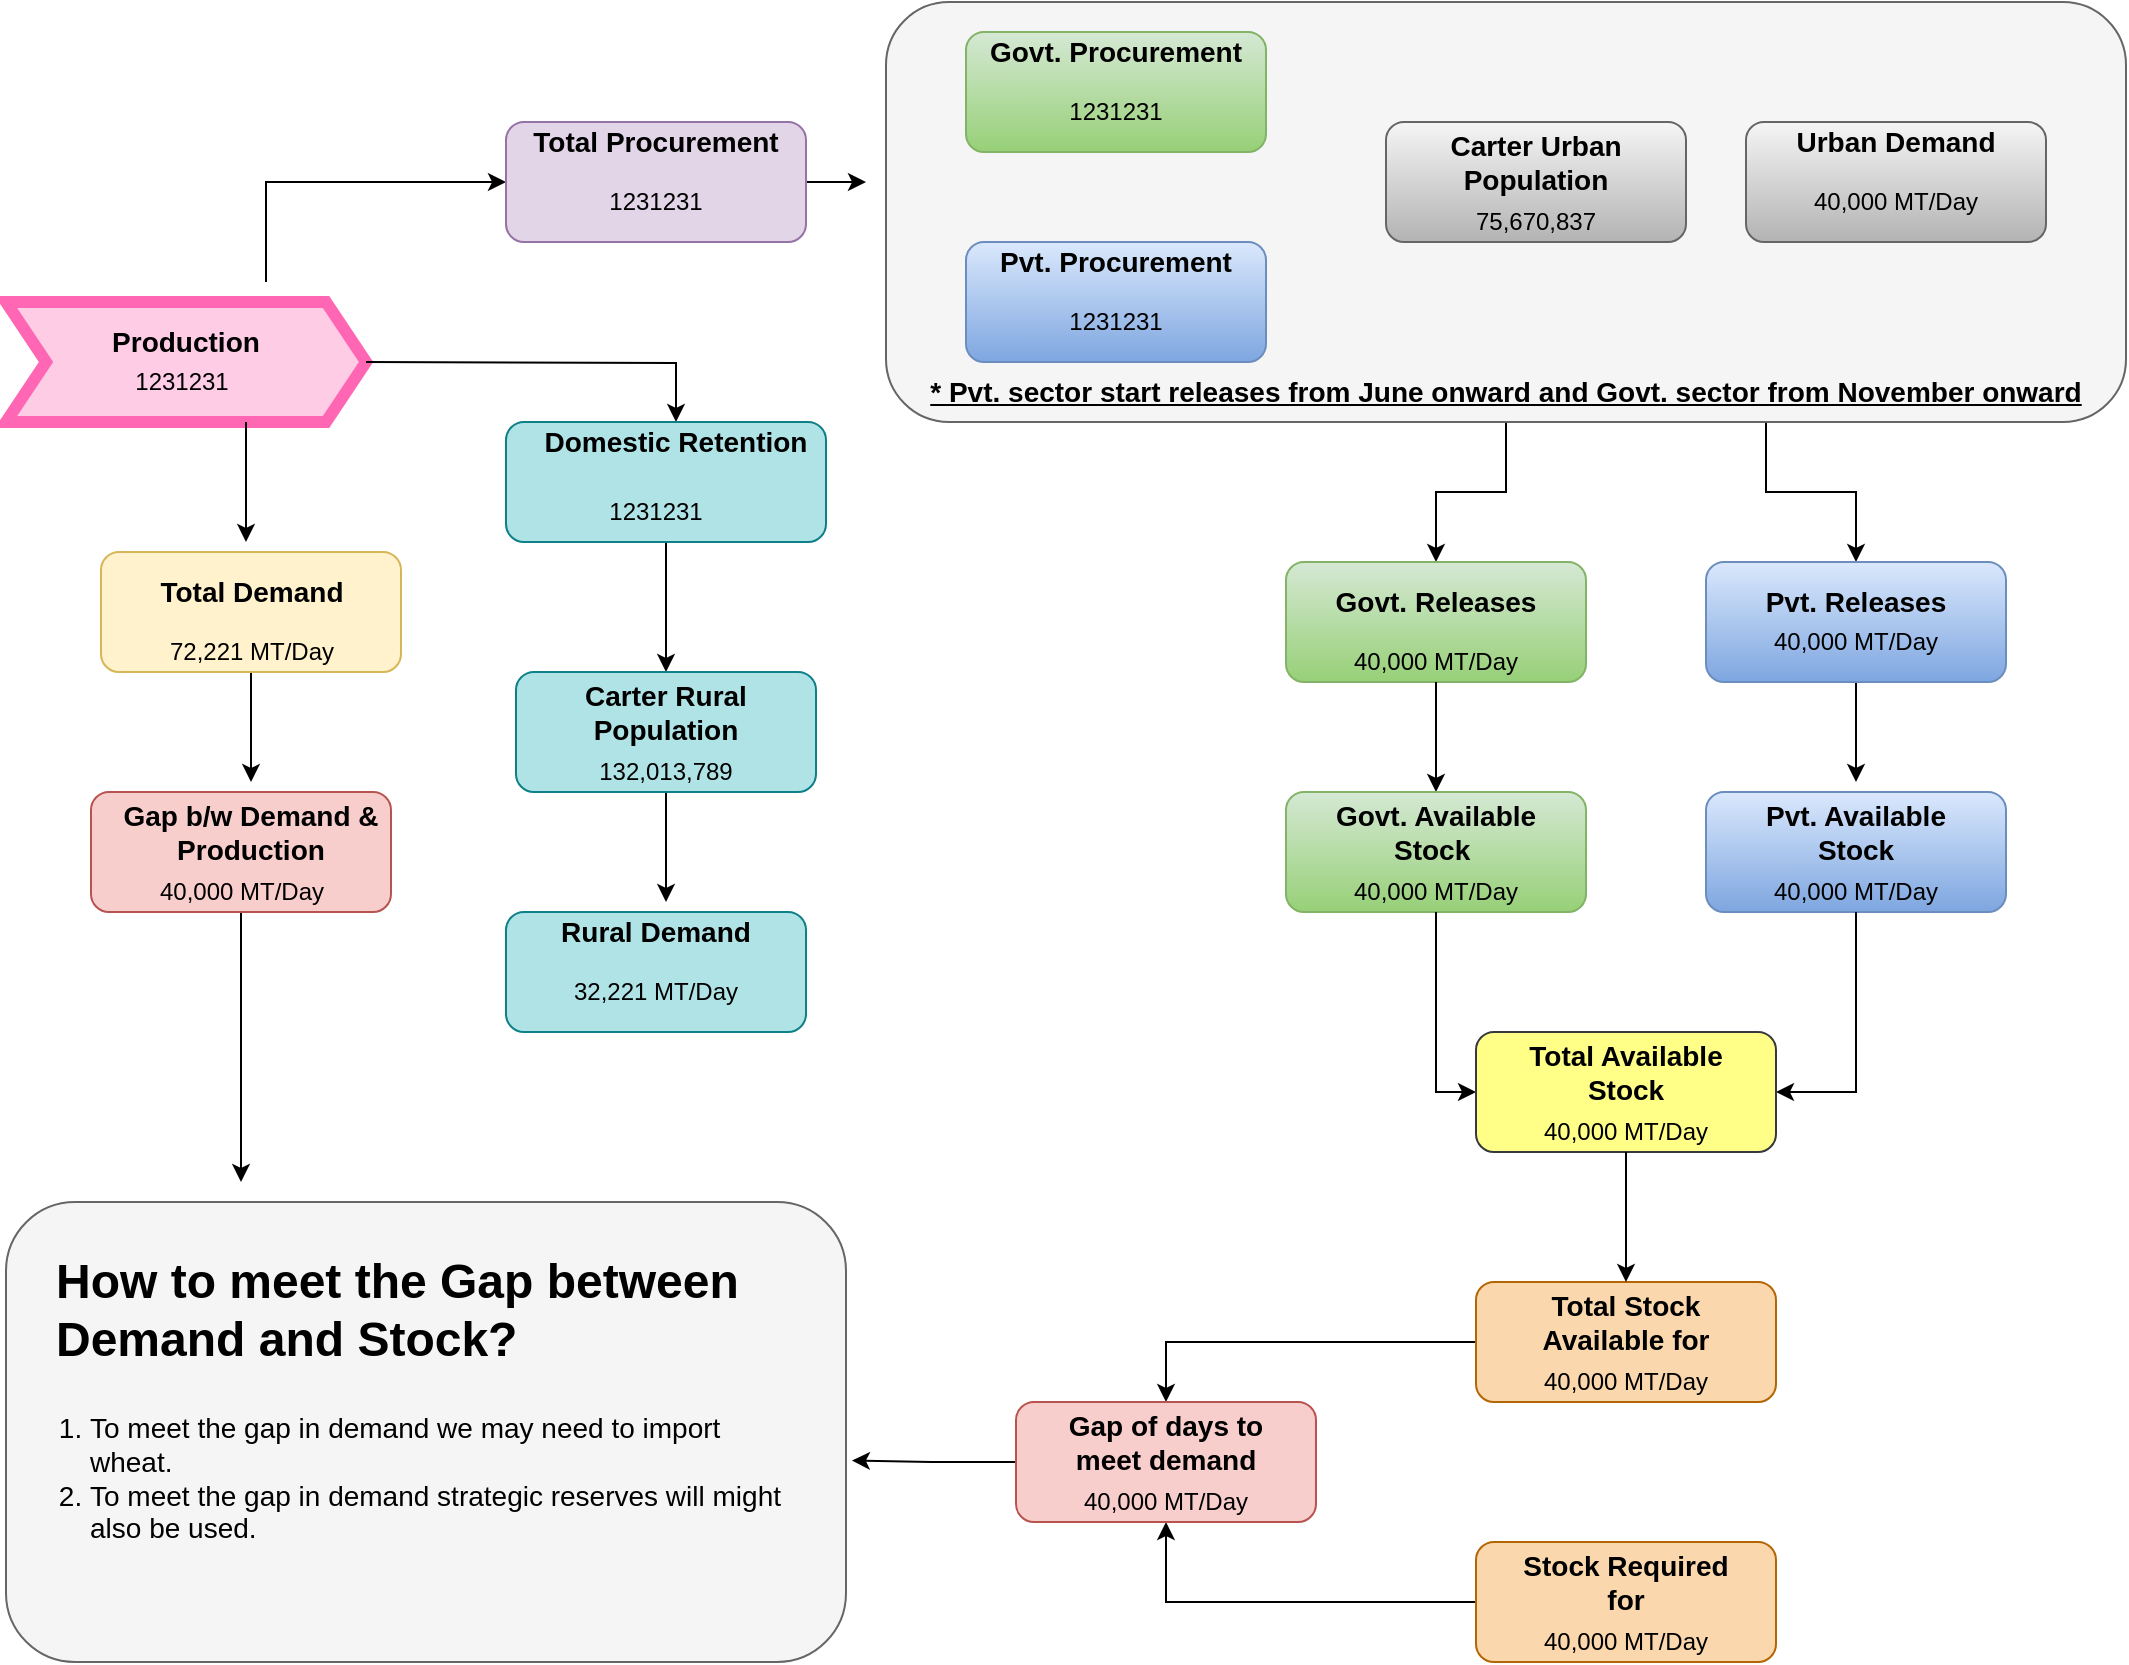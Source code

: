 <mxfile version="14.9.9" type="github">
  <diagram id="b6Vq1hrEZ4uJ4dG0rjz3" name="Page-1">
    <mxGraphModel dx="1245" dy="702" grid="1" gridSize="10" guides="1" tooltips="1" connect="1" arrows="1" fold="1" page="1" pageScale="1" pageWidth="1100" pageHeight="850" math="0" shadow="0">
      <root>
        <mxCell id="0" />
        <mxCell id="1" parent="0" />
        <mxCell id="04IrrymB_MpXUd42GjIW-97" value="" style="shape=step;perimeter=stepPerimeter;whiteSpace=wrap;html=1;fixedSize=1;strokeColor=#FF66B3;strokeWidth=6;fillColor=#FFCCE6;" vertex="1" parent="1">
          <mxGeometry x="10" y="150" width="180" height="60" as="geometry" />
        </mxCell>
        <mxCell id="04IrrymB_MpXUd42GjIW-82" style="edgeStyle=orthogonalEdgeStyle;rounded=0;orthogonalLoop=1;jettySize=auto;html=1;entryX=0.5;entryY=0;entryDx=0;entryDy=0;" edge="1" parent="1" source="04IrrymB_MpXUd42GjIW-32" target="04IrrymB_MpXUd42GjIW-36">
          <mxGeometry relative="1" as="geometry" />
        </mxCell>
        <mxCell id="04IrrymB_MpXUd42GjIW-83" style="edgeStyle=orthogonalEdgeStyle;rounded=0;orthogonalLoop=1;jettySize=auto;html=1;" edge="1" parent="1" source="04IrrymB_MpXUd42GjIW-32" target="04IrrymB_MpXUd42GjIW-33">
          <mxGeometry relative="1" as="geometry">
            <Array as="points">
              <mxPoint x="890" y="245" />
              <mxPoint x="935" y="245" />
            </Array>
          </mxGeometry>
        </mxCell>
        <mxCell id="04IrrymB_MpXUd42GjIW-32" value="" style="rounded=1;whiteSpace=wrap;html=1;fillColor=#f5f5f5;strokeColor=#666666;fontColor=#333333;" vertex="1" parent="1">
          <mxGeometry x="450" width="620" height="210" as="geometry" />
        </mxCell>
        <mxCell id="04IrrymB_MpXUd42GjIW-71" style="edgeStyle=orthogonalEdgeStyle;rounded=0;orthogonalLoop=1;jettySize=auto;html=1;" edge="1" parent="1">
          <mxGeometry relative="1" as="geometry">
            <mxPoint x="130" y="270" as="targetPoint" />
            <mxPoint x="130" y="210" as="sourcePoint" />
          </mxGeometry>
        </mxCell>
        <mxCell id="04IrrymB_MpXUd42GjIW-77" style="edgeStyle=orthogonalEdgeStyle;rounded=0;orthogonalLoop=1;jettySize=auto;html=1;entryX=0.5;entryY=0;entryDx=0;entryDy=0;" edge="1" parent="1" target="04IrrymB_MpXUd42GjIW-10">
          <mxGeometry relative="1" as="geometry">
            <mxPoint x="190" y="180" as="sourcePoint" />
          </mxGeometry>
        </mxCell>
        <mxCell id="04IrrymB_MpXUd42GjIW-76" style="edgeStyle=orthogonalEdgeStyle;rounded=0;orthogonalLoop=1;jettySize=auto;html=1;entryX=0;entryY=0.5;entryDx=0;entryDy=0;" edge="1" parent="1" target="04IrrymB_MpXUd42GjIW-6">
          <mxGeometry relative="1" as="geometry">
            <mxPoint x="140" y="140" as="sourcePoint" />
            <Array as="points">
              <mxPoint x="140" y="90" />
            </Array>
          </mxGeometry>
        </mxCell>
        <mxCell id="04IrrymB_MpXUd42GjIW-4" value="&lt;font style=&quot;font-size: 14px&quot;&gt;&lt;b&gt;Production&lt;/b&gt;&lt;/font&gt;" style="text;html=1;strokeColor=none;fillColor=none;align=center;verticalAlign=middle;whiteSpace=wrap;rounded=0;" vertex="1" parent="1">
          <mxGeometry x="40" y="160" width="120" height="20" as="geometry" />
        </mxCell>
        <mxCell id="04IrrymB_MpXUd42GjIW-5" value="1231231" style="text;html=1;strokeColor=none;fillColor=none;align=center;verticalAlign=middle;whiteSpace=wrap;rounded=0;" vertex="1" parent="1">
          <mxGeometry x="77.5" y="185" width="40" height="10" as="geometry" />
        </mxCell>
        <mxCell id="04IrrymB_MpXUd42GjIW-79" style="edgeStyle=orthogonalEdgeStyle;rounded=0;orthogonalLoop=1;jettySize=auto;html=1;" edge="1" parent="1" source="04IrrymB_MpXUd42GjIW-6">
          <mxGeometry relative="1" as="geometry">
            <mxPoint x="440" y="90" as="targetPoint" />
          </mxGeometry>
        </mxCell>
        <mxCell id="04IrrymB_MpXUd42GjIW-6" value="" style="rounded=1;whiteSpace=wrap;html=1;fillColor=#e1d5e7;strokeColor=#9673a6;" vertex="1" parent="1">
          <mxGeometry x="260" y="60" width="150" height="60" as="geometry" />
        </mxCell>
        <mxCell id="04IrrymB_MpXUd42GjIW-7" value="&lt;font style=&quot;font-size: 14px&quot;&gt;&lt;b&gt;Total&amp;nbsp;&lt;/b&gt;&lt;/font&gt;&lt;span style=&quot;font-size: 14px&quot;&gt;&lt;b&gt;Procurement&lt;/b&gt;&lt;/span&gt;" style="text;html=1;strokeColor=none;fillColor=none;align=center;verticalAlign=middle;whiteSpace=wrap;rounded=0;" vertex="1" parent="1">
          <mxGeometry x="275" y="65" width="120" height="10" as="geometry" />
        </mxCell>
        <mxCell id="04IrrymB_MpXUd42GjIW-8" value="1231231" style="text;html=1;strokeColor=none;fillColor=none;align=center;verticalAlign=middle;whiteSpace=wrap;rounded=0;" vertex="1" parent="1">
          <mxGeometry x="315" y="90" width="40" height="20" as="geometry" />
        </mxCell>
        <mxCell id="04IrrymB_MpXUd42GjIW-74" style="edgeStyle=orthogonalEdgeStyle;rounded=0;orthogonalLoop=1;jettySize=auto;html=1;entryX=0.5;entryY=0;entryDx=0;entryDy=0;" edge="1" parent="1" source="04IrrymB_MpXUd42GjIW-9" target="04IrrymB_MpXUd42GjIW-29">
          <mxGeometry relative="1" as="geometry" />
        </mxCell>
        <mxCell id="04IrrymB_MpXUd42GjIW-9" value="" style="rounded=1;whiteSpace=wrap;html=1;fillColor=#b0e3e6;strokeColor=#0e8088;" vertex="1" parent="1">
          <mxGeometry x="260" y="210" width="160" height="60" as="geometry" />
        </mxCell>
        <mxCell id="04IrrymB_MpXUd42GjIW-10" value="&lt;font style=&quot;font-size: 14px&quot;&gt;&lt;b&gt;Domestic Retention&lt;/b&gt;&lt;/font&gt;" style="text;html=1;strokeColor=none;fillColor=none;align=center;verticalAlign=middle;whiteSpace=wrap;rounded=0;" vertex="1" parent="1">
          <mxGeometry x="275" y="210" width="140" height="20" as="geometry" />
        </mxCell>
        <mxCell id="04IrrymB_MpXUd42GjIW-11" value="1231231" style="text;html=1;strokeColor=none;fillColor=none;align=center;verticalAlign=middle;whiteSpace=wrap;rounded=0;" vertex="1" parent="1">
          <mxGeometry x="315" y="250" width="40" height="10" as="geometry" />
        </mxCell>
        <mxCell id="04IrrymB_MpXUd42GjIW-13" value="" style="rounded=1;whiteSpace=wrap;html=1;gradientColor=#97d077;fillColor=#d5e8d4;strokeColor=#82b366;" vertex="1" parent="1">
          <mxGeometry x="490" y="15" width="150" height="60" as="geometry" />
        </mxCell>
        <mxCell id="04IrrymB_MpXUd42GjIW-14" value="&lt;font style=&quot;font-size: 14px&quot;&gt;&lt;b&gt;Govt.&amp;nbsp;&lt;/b&gt;&lt;/font&gt;&lt;span style=&quot;font-size: 14px&quot;&gt;&lt;b&gt;Procurement&lt;/b&gt;&lt;/span&gt;" style="text;html=1;strokeColor=none;fillColor=none;align=center;verticalAlign=middle;whiteSpace=wrap;rounded=0;" vertex="1" parent="1">
          <mxGeometry x="505" y="20" width="120" height="10" as="geometry" />
        </mxCell>
        <mxCell id="04IrrymB_MpXUd42GjIW-15" value="1231231" style="text;html=1;strokeColor=none;fillColor=none;align=center;verticalAlign=middle;whiteSpace=wrap;rounded=0;" vertex="1" parent="1">
          <mxGeometry x="545" y="45" width="40" height="20" as="geometry" />
        </mxCell>
        <mxCell id="04IrrymB_MpXUd42GjIW-16" value="" style="rounded=1;whiteSpace=wrap;html=1;gradientColor=#7ea6e0;fillColor=#dae8fc;strokeColor=#6c8ebf;" vertex="1" parent="1">
          <mxGeometry x="490" y="120" width="150" height="60" as="geometry" />
        </mxCell>
        <mxCell id="04IrrymB_MpXUd42GjIW-17" value="&lt;font style=&quot;font-size: 14px&quot;&gt;&lt;b&gt;Pvt.&amp;nbsp;&lt;/b&gt;&lt;/font&gt;&lt;span style=&quot;font-size: 14px&quot;&gt;&lt;b&gt;Procurement&lt;/b&gt;&lt;/span&gt;" style="text;html=1;strokeColor=none;fillColor=none;align=center;verticalAlign=middle;whiteSpace=wrap;rounded=0;" vertex="1" parent="1">
          <mxGeometry x="505" y="125" width="120" height="10" as="geometry" />
        </mxCell>
        <mxCell id="04IrrymB_MpXUd42GjIW-18" value="1231231" style="text;html=1;strokeColor=none;fillColor=none;align=center;verticalAlign=middle;whiteSpace=wrap;rounded=0;" vertex="1" parent="1">
          <mxGeometry x="545" y="150" width="40" height="20" as="geometry" />
        </mxCell>
        <mxCell id="04IrrymB_MpXUd42GjIW-20" value="" style="rounded=1;whiteSpace=wrap;html=1;gradientColor=#b3b3b3;fillColor=#f5f5f5;strokeColor=#666666;" vertex="1" parent="1">
          <mxGeometry x="700" y="60" width="150" height="60" as="geometry" />
        </mxCell>
        <mxCell id="04IrrymB_MpXUd42GjIW-21" value="&lt;span style=&quot;font-size: 14px&quot;&gt;&lt;b&gt;Carter Urban Population&lt;/b&gt;&lt;/span&gt;" style="text;html=1;strokeColor=none;fillColor=none;align=center;verticalAlign=middle;whiteSpace=wrap;rounded=0;" vertex="1" parent="1">
          <mxGeometry x="715" y="75" width="120" height="10" as="geometry" />
        </mxCell>
        <mxCell id="04IrrymB_MpXUd42GjIW-22" value="75,670,837" style="text;html=1;strokeColor=none;fillColor=none;align=center;verticalAlign=middle;whiteSpace=wrap;rounded=0;" vertex="1" parent="1">
          <mxGeometry x="755" y="100" width="40" height="20" as="geometry" />
        </mxCell>
        <mxCell id="04IrrymB_MpXUd42GjIW-23" value="" style="rounded=1;whiteSpace=wrap;html=1;gradientColor=#b3b3b3;fillColor=#f5f5f5;strokeColor=#666666;" vertex="1" parent="1">
          <mxGeometry x="880" y="60" width="150" height="60" as="geometry" />
        </mxCell>
        <mxCell id="04IrrymB_MpXUd42GjIW-24" value="&lt;span style=&quot;font-size: 14px&quot;&gt;&lt;b&gt;Urban Demand&lt;/b&gt;&lt;/span&gt;" style="text;html=1;strokeColor=none;fillColor=none;align=center;verticalAlign=middle;whiteSpace=wrap;rounded=0;" vertex="1" parent="1">
          <mxGeometry x="895" y="65" width="120" height="10" as="geometry" />
        </mxCell>
        <mxCell id="04IrrymB_MpXUd42GjIW-25" value="40,000 MT/Day" style="text;html=1;strokeColor=none;fillColor=none;align=center;verticalAlign=middle;whiteSpace=wrap;rounded=0;" vertex="1" parent="1">
          <mxGeometry x="900" y="90" width="110" height="20" as="geometry" />
        </mxCell>
        <mxCell id="04IrrymB_MpXUd42GjIW-26" value="" style="rounded=1;whiteSpace=wrap;html=1;fillColor=#b0e3e6;strokeColor=#0e8088;" vertex="1" parent="1">
          <mxGeometry x="260" y="455" width="150" height="60" as="geometry" />
        </mxCell>
        <mxCell id="04IrrymB_MpXUd42GjIW-27" value="&lt;span style=&quot;font-size: 14px&quot;&gt;&lt;b&gt;Rural Demand&lt;/b&gt;&lt;/span&gt;" style="text;html=1;strokeColor=none;fillColor=none;align=center;verticalAlign=middle;whiteSpace=wrap;rounded=0;" vertex="1" parent="1">
          <mxGeometry x="275" y="460" width="120" height="10" as="geometry" />
        </mxCell>
        <mxCell id="04IrrymB_MpXUd42GjIW-28" value="32,221 MT/Day" style="text;html=1;strokeColor=none;fillColor=none;align=center;verticalAlign=middle;whiteSpace=wrap;rounded=0;" vertex="1" parent="1">
          <mxGeometry x="280" y="485" width="110" height="20" as="geometry" />
        </mxCell>
        <mxCell id="04IrrymB_MpXUd42GjIW-75" style="edgeStyle=orthogonalEdgeStyle;rounded=0;orthogonalLoop=1;jettySize=auto;html=1;" edge="1" parent="1" source="04IrrymB_MpXUd42GjIW-29">
          <mxGeometry relative="1" as="geometry">
            <mxPoint x="340" y="450" as="targetPoint" />
          </mxGeometry>
        </mxCell>
        <mxCell id="04IrrymB_MpXUd42GjIW-29" value="" style="rounded=1;whiteSpace=wrap;html=1;fillColor=#b0e3e6;strokeColor=#0e8088;" vertex="1" parent="1">
          <mxGeometry x="265" y="335" width="150" height="60" as="geometry" />
        </mxCell>
        <mxCell id="04IrrymB_MpXUd42GjIW-30" value="&lt;span style=&quot;font-size: 14px&quot;&gt;&lt;b&gt;Carter Rural Population&lt;/b&gt;&lt;/span&gt;" style="text;html=1;strokeColor=none;fillColor=none;align=center;verticalAlign=middle;whiteSpace=wrap;rounded=0;" vertex="1" parent="1">
          <mxGeometry x="280" y="350" width="120" height="10" as="geometry" />
        </mxCell>
        <mxCell id="04IrrymB_MpXUd42GjIW-31" value="132,013,789" style="text;html=1;strokeColor=none;fillColor=none;align=center;verticalAlign=middle;whiteSpace=wrap;rounded=0;" vertex="1" parent="1">
          <mxGeometry x="285" y="375" width="110" height="20" as="geometry" />
        </mxCell>
        <mxCell id="04IrrymB_MpXUd42GjIW-86" style="edgeStyle=orthogonalEdgeStyle;rounded=0;orthogonalLoop=1;jettySize=auto;html=1;" edge="1" parent="1" source="04IrrymB_MpXUd42GjIW-33">
          <mxGeometry relative="1" as="geometry">
            <mxPoint x="935" y="390" as="targetPoint" />
          </mxGeometry>
        </mxCell>
        <mxCell id="04IrrymB_MpXUd42GjIW-33" value="" style="rounded=1;whiteSpace=wrap;html=1;gradientColor=#7ea6e0;fillColor=#dae8fc;strokeColor=#6c8ebf;" vertex="1" parent="1">
          <mxGeometry x="860" y="280" width="150" height="60" as="geometry" />
        </mxCell>
        <mxCell id="04IrrymB_MpXUd42GjIW-34" value="&lt;span style=&quot;font-size: 14px&quot;&gt;&lt;b&gt;Pvt. Releases&lt;/b&gt;&lt;/span&gt;" style="text;html=1;strokeColor=none;fillColor=none;align=center;verticalAlign=middle;whiteSpace=wrap;rounded=0;" vertex="1" parent="1">
          <mxGeometry x="875" y="295" width="120" height="10" as="geometry" />
        </mxCell>
        <mxCell id="04IrrymB_MpXUd42GjIW-35" value="40,000 MT/Day" style="text;html=1;strokeColor=none;fillColor=none;align=center;verticalAlign=middle;whiteSpace=wrap;rounded=0;" vertex="1" parent="1">
          <mxGeometry x="880" y="310" width="110" height="20" as="geometry" />
        </mxCell>
        <mxCell id="04IrrymB_MpXUd42GjIW-36" value="" style="rounded=1;whiteSpace=wrap;html=1;gradientColor=#97d077;fillColor=#d5e8d4;strokeColor=#82b366;" vertex="1" parent="1">
          <mxGeometry x="650" y="280" width="150" height="60" as="geometry" />
        </mxCell>
        <mxCell id="04IrrymB_MpXUd42GjIW-37" value="&lt;span style=&quot;font-size: 14px&quot;&gt;&lt;b&gt;Govt. Releases&lt;/b&gt;&lt;/span&gt;" style="text;html=1;strokeColor=none;fillColor=none;align=center;verticalAlign=middle;whiteSpace=wrap;rounded=0;" vertex="1" parent="1">
          <mxGeometry x="665" y="295" width="120" height="10" as="geometry" />
        </mxCell>
        <mxCell id="04IrrymB_MpXUd42GjIW-84" style="edgeStyle=orthogonalEdgeStyle;rounded=0;orthogonalLoop=1;jettySize=auto;html=1;entryX=0.5;entryY=0;entryDx=0;entryDy=0;" edge="1" parent="1" source="04IrrymB_MpXUd42GjIW-38" target="04IrrymB_MpXUd42GjIW-42">
          <mxGeometry relative="1" as="geometry" />
        </mxCell>
        <mxCell id="04IrrymB_MpXUd42GjIW-38" value="40,000 MT/Day" style="text;html=1;strokeColor=none;fillColor=none;align=center;verticalAlign=middle;whiteSpace=wrap;rounded=0;" vertex="1" parent="1">
          <mxGeometry x="670" y="320" width="110" height="20" as="geometry" />
        </mxCell>
        <mxCell id="04IrrymB_MpXUd42GjIW-39" value="" style="rounded=1;whiteSpace=wrap;html=1;gradientColor=#7ea6e0;fillColor=#dae8fc;strokeColor=#6c8ebf;" vertex="1" parent="1">
          <mxGeometry x="860" y="395" width="150" height="60" as="geometry" />
        </mxCell>
        <mxCell id="04IrrymB_MpXUd42GjIW-40" value="&lt;span style=&quot;font-size: 14px&quot;&gt;&lt;b&gt;Pvt. Available Stock&lt;/b&gt;&lt;/span&gt;" style="text;html=1;strokeColor=none;fillColor=none;align=center;verticalAlign=middle;whiteSpace=wrap;rounded=0;" vertex="1" parent="1">
          <mxGeometry x="875" y="410" width="120" height="10" as="geometry" />
        </mxCell>
        <mxCell id="04IrrymB_MpXUd42GjIW-90" style="edgeStyle=orthogonalEdgeStyle;rounded=0;orthogonalLoop=1;jettySize=auto;html=1;entryX=1;entryY=0.5;entryDx=0;entryDy=0;" edge="1" parent="1" source="04IrrymB_MpXUd42GjIW-41" target="04IrrymB_MpXUd42GjIW-61">
          <mxGeometry relative="1" as="geometry" />
        </mxCell>
        <mxCell id="04IrrymB_MpXUd42GjIW-41" value="40,000 MT/Day" style="text;html=1;strokeColor=none;fillColor=none;align=center;verticalAlign=middle;whiteSpace=wrap;rounded=0;" vertex="1" parent="1">
          <mxGeometry x="880" y="435" width="110" height="20" as="geometry" />
        </mxCell>
        <mxCell id="04IrrymB_MpXUd42GjIW-42" value="" style="rounded=1;whiteSpace=wrap;html=1;gradientColor=#97d077;fillColor=#d5e8d4;strokeColor=#82b366;" vertex="1" parent="1">
          <mxGeometry x="650" y="395" width="150" height="60" as="geometry" />
        </mxCell>
        <mxCell id="04IrrymB_MpXUd42GjIW-43" value="&lt;span style=&quot;font-size: 14px&quot;&gt;&lt;b&gt;Govt. Available Stock&amp;nbsp;&lt;/b&gt;&lt;/span&gt;" style="text;html=1;strokeColor=none;fillColor=none;align=center;verticalAlign=middle;whiteSpace=wrap;rounded=0;" vertex="1" parent="1">
          <mxGeometry x="665" y="410" width="120" height="10" as="geometry" />
        </mxCell>
        <mxCell id="04IrrymB_MpXUd42GjIW-89" style="edgeStyle=orthogonalEdgeStyle;rounded=0;orthogonalLoop=1;jettySize=auto;html=1;entryX=0;entryY=0.5;entryDx=0;entryDy=0;" edge="1" parent="1" source="04IrrymB_MpXUd42GjIW-44" target="04IrrymB_MpXUd42GjIW-61">
          <mxGeometry relative="1" as="geometry" />
        </mxCell>
        <mxCell id="04IrrymB_MpXUd42GjIW-44" value="40,000 MT/Day" style="text;html=1;strokeColor=none;fillColor=none;align=center;verticalAlign=middle;whiteSpace=wrap;rounded=0;" vertex="1" parent="1">
          <mxGeometry x="670" y="435" width="110" height="20" as="geometry" />
        </mxCell>
        <mxCell id="04IrrymB_MpXUd42GjIW-92" style="edgeStyle=orthogonalEdgeStyle;rounded=0;orthogonalLoop=1;jettySize=auto;html=1;entryX=0.5;entryY=0;entryDx=0;entryDy=0;" edge="1" parent="1" source="04IrrymB_MpXUd42GjIW-45" target="04IrrymB_MpXUd42GjIW-67">
          <mxGeometry relative="1" as="geometry" />
        </mxCell>
        <mxCell id="04IrrymB_MpXUd42GjIW-45" value="" style="rounded=1;whiteSpace=wrap;html=1;fillColor=#fad7ac;strokeColor=#b46504;" vertex="1" parent="1">
          <mxGeometry x="745" y="640" width="150" height="60" as="geometry" />
        </mxCell>
        <mxCell id="04IrrymB_MpXUd42GjIW-46" value="&lt;span style=&quot;font-size: 14px&quot;&gt;&lt;b&gt;Total Stock Available for&lt;/b&gt;&lt;/span&gt;" style="text;html=1;strokeColor=none;fillColor=none;align=center;verticalAlign=middle;whiteSpace=wrap;rounded=0;" vertex="1" parent="1">
          <mxGeometry x="760" y="655" width="120" height="10" as="geometry" />
        </mxCell>
        <mxCell id="04IrrymB_MpXUd42GjIW-47" value="40,000 MT/Day" style="text;html=1;strokeColor=none;fillColor=none;align=center;verticalAlign=middle;whiteSpace=wrap;rounded=0;" vertex="1" parent="1">
          <mxGeometry x="765" y="680" width="110" height="20" as="geometry" />
        </mxCell>
        <mxCell id="04IrrymB_MpXUd42GjIW-51" value="&lt;font style=&quot;font-size: 14px&quot;&gt;&lt;b&gt;&lt;u&gt;* Pvt. sector start releases from June onward and Govt. sector from November onward&lt;/u&gt;&lt;/b&gt;&lt;/font&gt;" style="text;html=1;strokeColor=none;fillColor=none;align=center;verticalAlign=middle;whiteSpace=wrap;rounded=0;" vertex="1" parent="1">
          <mxGeometry x="470" y="185" width="580" height="20" as="geometry" />
        </mxCell>
        <mxCell id="04IrrymB_MpXUd42GjIW-73" style="edgeStyle=orthogonalEdgeStyle;rounded=0;orthogonalLoop=1;jettySize=auto;html=1;" edge="1" parent="1" source="04IrrymB_MpXUd42GjIW-52">
          <mxGeometry relative="1" as="geometry">
            <mxPoint x="127.5" y="590" as="targetPoint" />
          </mxGeometry>
        </mxCell>
        <mxCell id="04IrrymB_MpXUd42GjIW-52" value="" style="rounded=1;whiteSpace=wrap;html=1;fillColor=#f8cecc;strokeColor=#b85450;" vertex="1" parent="1">
          <mxGeometry x="52.5" y="395" width="150" height="60" as="geometry" />
        </mxCell>
        <mxCell id="04IrrymB_MpXUd42GjIW-53" value="&lt;span style=&quot;font-size: 14px&quot;&gt;&lt;b&gt;Gap b/w Demand &amp;amp; Production&lt;/b&gt;&lt;/span&gt;" style="text;html=1;strokeColor=none;fillColor=none;align=center;verticalAlign=middle;whiteSpace=wrap;rounded=0;" vertex="1" parent="1">
          <mxGeometry x="66.25" y="410" width="132.5" height="10" as="geometry" />
        </mxCell>
        <mxCell id="04IrrymB_MpXUd42GjIW-54" value="40,000 MT/Day" style="text;html=1;strokeColor=none;fillColor=none;align=center;verticalAlign=middle;whiteSpace=wrap;rounded=0;" vertex="1" parent="1">
          <mxGeometry x="72.5" y="435" width="110" height="20" as="geometry" />
        </mxCell>
        <mxCell id="04IrrymB_MpXUd42GjIW-72" style="edgeStyle=orthogonalEdgeStyle;rounded=0;orthogonalLoop=1;jettySize=auto;html=1;" edge="1" parent="1" source="04IrrymB_MpXUd42GjIW-55">
          <mxGeometry relative="1" as="geometry">
            <mxPoint x="132.5" y="390" as="targetPoint" />
          </mxGeometry>
        </mxCell>
        <mxCell id="04IrrymB_MpXUd42GjIW-55" value="" style="rounded=1;whiteSpace=wrap;html=1;fillColor=#fff2cc;strokeColor=#d6b656;" vertex="1" parent="1">
          <mxGeometry x="57.5" y="275" width="150" height="60" as="geometry" />
        </mxCell>
        <mxCell id="04IrrymB_MpXUd42GjIW-56" value="&lt;span style=&quot;font-size: 14px&quot;&gt;&lt;b&gt;Total Demand&lt;/b&gt;&lt;/span&gt;" style="text;html=1;strokeColor=none;fillColor=none;align=center;verticalAlign=middle;whiteSpace=wrap;rounded=0;" vertex="1" parent="1">
          <mxGeometry x="72.5" y="290" width="120" height="10" as="geometry" />
        </mxCell>
        <mxCell id="04IrrymB_MpXUd42GjIW-57" value="72,221 MT/Day" style="text;html=1;strokeColor=none;fillColor=none;align=center;verticalAlign=middle;whiteSpace=wrap;rounded=0;" vertex="1" parent="1">
          <mxGeometry x="77.5" y="315" width="110" height="20" as="geometry" />
        </mxCell>
        <mxCell id="04IrrymB_MpXUd42GjIW-58" value="" style="rounded=1;whiteSpace=wrap;html=1;fillColor=#f5f5f5;strokeColor=#666666;fontColor=#333333;" vertex="1" parent="1">
          <mxGeometry x="10" y="600" width="420" height="230" as="geometry" />
        </mxCell>
        <mxCell id="04IrrymB_MpXUd42GjIW-59" value="&lt;h1&gt;How to meet the Gap between Demand and Stock?&lt;/h1&gt;" style="text;html=1;strokeColor=none;fillColor=none;spacing=5;spacingTop=-20;whiteSpace=wrap;overflow=hidden;rounded=0;" vertex="1" parent="1">
          <mxGeometry x="30" y="620" width="390" height="70" as="geometry" />
        </mxCell>
        <mxCell id="04IrrymB_MpXUd42GjIW-61" value="" style="rounded=1;whiteSpace=wrap;html=1;fillColor=#ffff88;strokeColor=#36393d;" vertex="1" parent="1">
          <mxGeometry x="745" y="515" width="150" height="60" as="geometry" />
        </mxCell>
        <mxCell id="04IrrymB_MpXUd42GjIW-62" value="&lt;span style=&quot;font-size: 14px&quot;&gt;&lt;b&gt;Total Available Stock&lt;/b&gt;&lt;/span&gt;" style="text;html=1;strokeColor=none;fillColor=none;align=center;verticalAlign=middle;whiteSpace=wrap;rounded=0;" vertex="1" parent="1">
          <mxGeometry x="760" y="530" width="120" height="10" as="geometry" />
        </mxCell>
        <mxCell id="04IrrymB_MpXUd42GjIW-91" style="edgeStyle=orthogonalEdgeStyle;rounded=0;orthogonalLoop=1;jettySize=auto;html=1;entryX=0.5;entryY=0;entryDx=0;entryDy=0;" edge="1" parent="1" source="04IrrymB_MpXUd42GjIW-63" target="04IrrymB_MpXUd42GjIW-45">
          <mxGeometry relative="1" as="geometry" />
        </mxCell>
        <mxCell id="04IrrymB_MpXUd42GjIW-63" value="40,000 MT/Day" style="text;html=1;strokeColor=none;fillColor=none;align=center;verticalAlign=middle;whiteSpace=wrap;rounded=0;" vertex="1" parent="1">
          <mxGeometry x="765" y="555" width="110" height="20" as="geometry" />
        </mxCell>
        <mxCell id="04IrrymB_MpXUd42GjIW-93" style="edgeStyle=orthogonalEdgeStyle;rounded=0;orthogonalLoop=1;jettySize=auto;html=1;entryX=0.5;entryY=1;entryDx=0;entryDy=0;" edge="1" parent="1" source="04IrrymB_MpXUd42GjIW-64" target="04IrrymB_MpXUd42GjIW-69">
          <mxGeometry relative="1" as="geometry" />
        </mxCell>
        <mxCell id="04IrrymB_MpXUd42GjIW-64" value="" style="rounded=1;whiteSpace=wrap;html=1;fillColor=#fad7ac;strokeColor=#b46504;" vertex="1" parent="1">
          <mxGeometry x="745" y="770" width="150" height="60" as="geometry" />
        </mxCell>
        <mxCell id="04IrrymB_MpXUd42GjIW-65" value="&lt;span style=&quot;font-size: 14px&quot;&gt;&lt;b&gt;Stock Required for&lt;/b&gt;&lt;/span&gt;" style="text;html=1;strokeColor=none;fillColor=none;align=center;verticalAlign=middle;whiteSpace=wrap;rounded=0;" vertex="1" parent="1">
          <mxGeometry x="760" y="785" width="120" height="10" as="geometry" />
        </mxCell>
        <mxCell id="04IrrymB_MpXUd42GjIW-66" value="40,000 MT/Day" style="text;html=1;strokeColor=none;fillColor=none;align=center;verticalAlign=middle;whiteSpace=wrap;rounded=0;" vertex="1" parent="1">
          <mxGeometry x="765" y="810" width="110" height="20" as="geometry" />
        </mxCell>
        <mxCell id="04IrrymB_MpXUd42GjIW-94" style="edgeStyle=orthogonalEdgeStyle;rounded=0;orthogonalLoop=1;jettySize=auto;html=1;entryX=1.007;entryY=0.562;entryDx=0;entryDy=0;entryPerimeter=0;" edge="1" parent="1" source="04IrrymB_MpXUd42GjIW-67" target="04IrrymB_MpXUd42GjIW-58">
          <mxGeometry relative="1" as="geometry" />
        </mxCell>
        <mxCell id="04IrrymB_MpXUd42GjIW-67" value="" style="rounded=1;whiteSpace=wrap;html=1;fillColor=#f8cecc;strokeColor=#b85450;" vertex="1" parent="1">
          <mxGeometry x="515" y="700" width="150" height="60" as="geometry" />
        </mxCell>
        <mxCell id="04IrrymB_MpXUd42GjIW-68" value="&lt;span style=&quot;font-size: 14px&quot;&gt;&lt;b&gt;Gap of days to meet demand&lt;/b&gt;&lt;/span&gt;" style="text;html=1;strokeColor=none;fillColor=none;align=center;verticalAlign=middle;whiteSpace=wrap;rounded=0;" vertex="1" parent="1">
          <mxGeometry x="530" y="715" width="120" height="10" as="geometry" />
        </mxCell>
        <mxCell id="04IrrymB_MpXUd42GjIW-69" value="40,000 MT/Day" style="text;html=1;strokeColor=none;fillColor=none;align=center;verticalAlign=middle;whiteSpace=wrap;rounded=0;" vertex="1" parent="1">
          <mxGeometry x="535" y="740" width="110" height="20" as="geometry" />
        </mxCell>
        <mxCell id="04IrrymB_MpXUd42GjIW-95" value="&lt;ol style=&quot;font-size: 14px&quot;&gt;&lt;li&gt;To meet the gap in demand we may need to import wheat.&amp;nbsp;&lt;/li&gt;&lt;li&gt;To meet the gap in demand strategic reserves will might also be used.&amp;nbsp;&lt;/li&gt;&lt;/ol&gt;" style="text;html=1;strokeColor=none;fillColor=none;align=left;verticalAlign=middle;whiteSpace=wrap;rounded=0;" vertex="1" parent="1">
          <mxGeometry x="10" y="690" width="390" height="95" as="geometry" />
        </mxCell>
      </root>
    </mxGraphModel>
  </diagram>
</mxfile>
